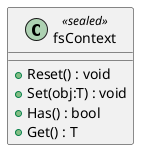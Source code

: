 @startuml
class fsContext <<sealed>> {
    + Reset() : void
    + Set(obj:T) : void
    + Has() : bool
    + Get() : T
}
@enduml

